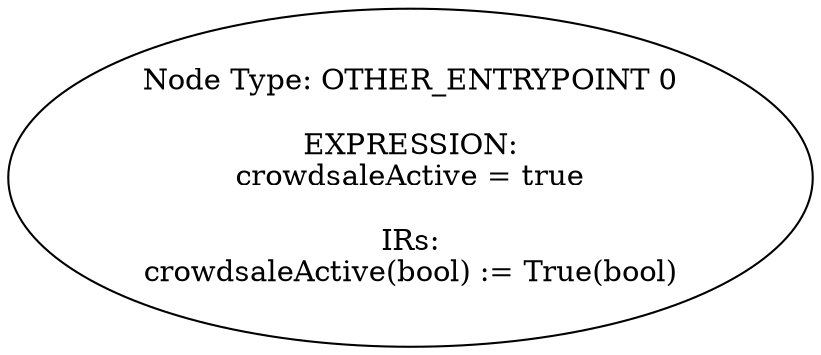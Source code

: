 digraph{
0[label="Node Type: OTHER_ENTRYPOINT 0

EXPRESSION:
crowdsaleActive = true

IRs:
crowdsaleActive(bool) := True(bool)"];
}
